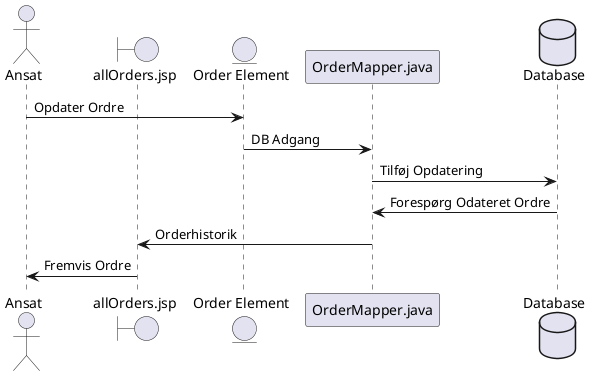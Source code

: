 @startuml

actor Ansat
actor Ansat
boundary "allOrders.jsp" as Orders
entity "Order Element" as OE
participant "OrderMapper.java" as OM
database "Database" as DB

Ansat -> OE : Opdater Ordre
OE -> OM : DB Adgang
OM -> DB : Tilføj Opdatering
DB -> OM : Forespørg Odateret Ordre
OM -> Orders : Orderhistorik
Orders -> Ansat : Fremvis Ordre

@enduml
